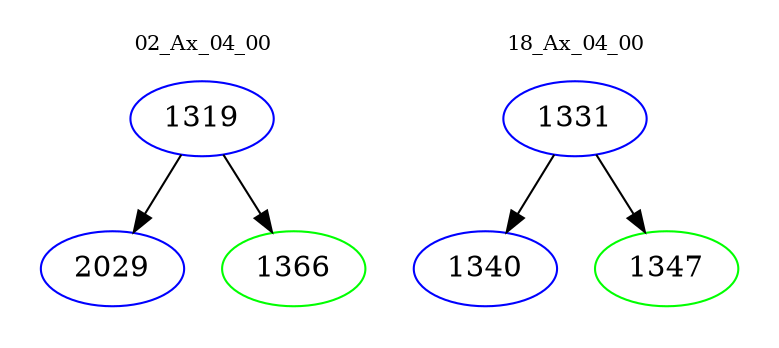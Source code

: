 digraph{
subgraph cluster_0 {
color = white
label = "02_Ax_04_00";
fontsize=10;
T0_1319 [label="1319", color="blue"]
T0_1319 -> T0_2029 [color="black"]
T0_2029 [label="2029", color="blue"]
T0_1319 -> T0_1366 [color="black"]
T0_1366 [label="1366", color="green"]
}
subgraph cluster_1 {
color = white
label = "18_Ax_04_00";
fontsize=10;
T1_1331 [label="1331", color="blue"]
T1_1331 -> T1_1340 [color="black"]
T1_1340 [label="1340", color="blue"]
T1_1331 -> T1_1347 [color="black"]
T1_1347 [label="1347", color="green"]
}
}
